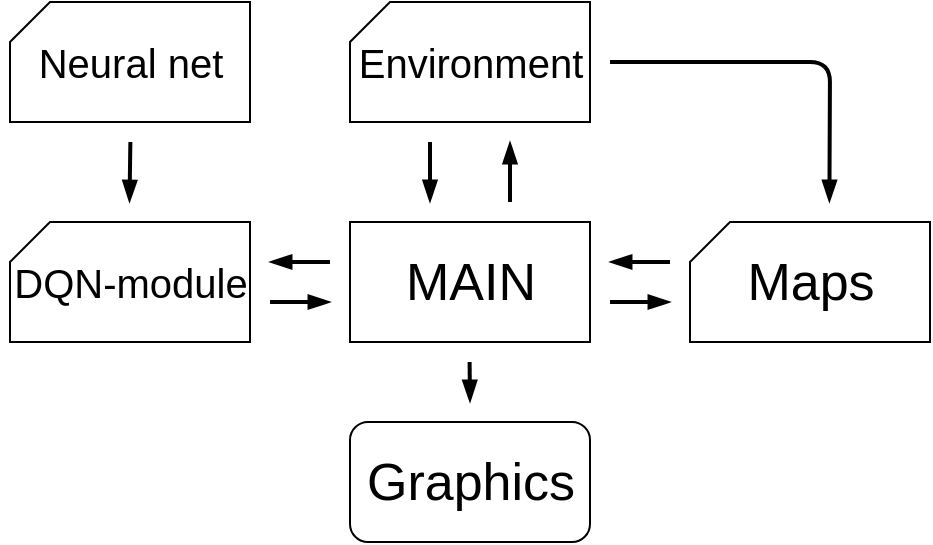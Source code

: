 <mxfile version="14.5.8" type="github">
  <diagram id="qF-c-tcpy4ReVO_NPgXi" name="Page-1">
    <mxGraphModel dx="541" dy="356" grid="1" gridSize="10" guides="1" tooltips="1" connect="1" arrows="1" fold="1" page="1" pageScale="1" pageWidth="1169" pageHeight="827" math="0" shadow="0">
      <root>
        <mxCell id="0" />
        <mxCell id="1" parent="0" />
        <mxCell id="olQdAmLFLzQm87mFBCwn-25" value="" style="rounded=1;whiteSpace=wrap;html=1;fontSize=20;" vertex="1" parent="1">
          <mxGeometry x="520" y="460" width="120" height="60" as="geometry" />
        </mxCell>
        <mxCell id="olQdAmLFLzQm87mFBCwn-1" value="" style="verticalLabelPosition=bottom;verticalAlign=top;html=1;shape=card;whiteSpace=wrap;size=0;arcSize=12;" vertex="1" parent="1">
          <mxGeometry x="520" y="360" width="120" height="60" as="geometry" />
        </mxCell>
        <mxCell id="olQdAmLFLzQm87mFBCwn-2" value="MAIN" style="text;html=1;align=center;verticalAlign=middle;resizable=0;points=[];autosize=1;strokeColor=none;fontSize=26;" vertex="1" parent="1">
          <mxGeometry x="540" y="370" width="80" height="40" as="geometry" />
        </mxCell>
        <mxCell id="olQdAmLFLzQm87mFBCwn-3" value="" style="verticalLabelPosition=bottom;verticalAlign=top;html=1;shape=card;whiteSpace=wrap;size=20;arcSize=12;" vertex="1" parent="1">
          <mxGeometry x="520" y="250" width="120" height="60" as="geometry" />
        </mxCell>
        <mxCell id="olQdAmLFLzQm87mFBCwn-4" value="Environment" style="text;html=1;align=center;verticalAlign=middle;resizable=0;points=[];autosize=1;strokeColor=none;fontSize=20;" vertex="1" parent="1">
          <mxGeometry x="515" y="265" width="130" height="30" as="geometry" />
        </mxCell>
        <mxCell id="olQdAmLFLzQm87mFBCwn-5" value="" style="endArrow=blockThin;html=1;fontSize=26;strokeWidth=2;endFill=1;" edge="1" parent="1">
          <mxGeometry width="50" height="50" relative="1" as="geometry">
            <mxPoint x="600" y="350" as="sourcePoint" />
            <mxPoint x="600" y="320" as="targetPoint" />
          </mxGeometry>
        </mxCell>
        <mxCell id="olQdAmLFLzQm87mFBCwn-6" value="" style="endArrow=blockThin;html=1;fontSize=26;strokeWidth=2;endFill=1;" edge="1" parent="1">
          <mxGeometry width="50" height="50" relative="1" as="geometry">
            <mxPoint x="560" y="320" as="sourcePoint" />
            <mxPoint x="560" y="350" as="targetPoint" />
          </mxGeometry>
        </mxCell>
        <mxCell id="olQdAmLFLzQm87mFBCwn-7" value="" style="verticalLabelPosition=bottom;verticalAlign=top;html=1;shape=card;whiteSpace=wrap;size=20;arcSize=12;" vertex="1" parent="1">
          <mxGeometry x="350" y="360" width="120" height="60" as="geometry" />
        </mxCell>
        <mxCell id="olQdAmLFLzQm87mFBCwn-8" value="" style="endArrow=blockThin;html=1;fontSize=26;strokeWidth=2;endFill=1;" edge="1" parent="1">
          <mxGeometry width="50" height="50" relative="1" as="geometry">
            <mxPoint x="510" y="380" as="sourcePoint" />
            <mxPoint x="480" y="380" as="targetPoint" />
          </mxGeometry>
        </mxCell>
        <mxCell id="olQdAmLFLzQm87mFBCwn-9" value="" style="endArrow=blockThin;html=1;fontSize=26;strokeWidth=2;endFill=1;" edge="1" parent="1">
          <mxGeometry width="50" height="50" relative="1" as="geometry">
            <mxPoint x="480" y="400" as="sourcePoint" />
            <mxPoint x="510" y="400" as="targetPoint" />
            <Array as="points" />
          </mxGeometry>
        </mxCell>
        <mxCell id="olQdAmLFLzQm87mFBCwn-10" value="DQN-module" style="text;html=1;align=center;verticalAlign=middle;resizable=0;points=[];autosize=1;strokeColor=none;fontSize=20;" vertex="1" parent="1">
          <mxGeometry x="345" y="375" width="130" height="30" as="geometry" />
        </mxCell>
        <mxCell id="olQdAmLFLzQm87mFBCwn-11" value="" style="verticalLabelPosition=bottom;verticalAlign=top;html=1;shape=card;whiteSpace=wrap;size=20;arcSize=12;" vertex="1" parent="1">
          <mxGeometry x="350" y="250" width="120" height="60" as="geometry" />
        </mxCell>
        <mxCell id="olQdAmLFLzQm87mFBCwn-12" value="" style="endArrow=blockThin;html=1;fontSize=26;strokeWidth=2;endFill=1;" edge="1" parent="1">
          <mxGeometry width="50" height="50" relative="1" as="geometry">
            <mxPoint x="410.18" y="320" as="sourcePoint" />
            <mxPoint x="409.76" y="350" as="targetPoint" />
            <Array as="points" />
          </mxGeometry>
        </mxCell>
        <mxCell id="olQdAmLFLzQm87mFBCwn-13" value="Neural net" style="text;html=1;align=center;verticalAlign=middle;resizable=0;points=[];autosize=1;strokeColor=none;fontSize=20;" vertex="1" parent="1">
          <mxGeometry x="355" y="265" width="110" height="30" as="geometry" />
        </mxCell>
        <mxCell id="olQdAmLFLzQm87mFBCwn-14" value="" style="verticalLabelPosition=bottom;verticalAlign=top;html=1;shape=card;whiteSpace=wrap;size=20;arcSize=12;" vertex="1" parent="1">
          <mxGeometry x="690" y="360" width="120" height="60" as="geometry" />
        </mxCell>
        <mxCell id="olQdAmLFLzQm87mFBCwn-15" value="Maps" style="text;html=1;align=center;verticalAlign=middle;resizable=0;points=[];autosize=1;strokeColor=none;fontSize=26;" vertex="1" parent="1">
          <mxGeometry x="710" y="370" width="80" height="40" as="geometry" />
        </mxCell>
        <mxCell id="olQdAmLFLzQm87mFBCwn-19" value="" style="endArrow=blockThin;html=1;fontSize=26;strokeWidth=2;endFill=1;jumpSize=6;" edge="1" parent="1">
          <mxGeometry width="50" height="50" relative="1" as="geometry">
            <mxPoint x="650" y="280" as="sourcePoint" />
            <mxPoint x="759.71" y="350" as="targetPoint" />
            <Array as="points">
              <mxPoint x="760" y="280" />
            </Array>
          </mxGeometry>
        </mxCell>
        <mxCell id="olQdAmLFLzQm87mFBCwn-21" value="Graphics" style="text;html=1;align=center;verticalAlign=middle;resizable=0;points=[];autosize=1;strokeColor=none;fontSize=26;" vertex="1" parent="1">
          <mxGeometry x="520" y="470" width="120" height="40" as="geometry" />
        </mxCell>
        <mxCell id="olQdAmLFLzQm87mFBCwn-22" value="" style="endArrow=blockThin;html=1;fontSize=26;strokeWidth=2;endFill=1;" edge="1" parent="1">
          <mxGeometry width="50" height="50" relative="1" as="geometry">
            <mxPoint x="579.8" y="430" as="sourcePoint" />
            <mxPoint x="580" y="450" as="targetPoint" />
          </mxGeometry>
        </mxCell>
        <mxCell id="olQdAmLFLzQm87mFBCwn-23" value="" style="endArrow=blockThin;html=1;fontSize=26;strokeWidth=2;endFill=1;" edge="1" parent="1">
          <mxGeometry width="50" height="50" relative="1" as="geometry">
            <mxPoint x="680" y="380" as="sourcePoint" />
            <mxPoint x="650" y="380" as="targetPoint" />
          </mxGeometry>
        </mxCell>
        <mxCell id="olQdAmLFLzQm87mFBCwn-24" value="" style="endArrow=blockThin;html=1;fontSize=26;strokeWidth=2;endFill=1;" edge="1" parent="1">
          <mxGeometry width="50" height="50" relative="1" as="geometry">
            <mxPoint x="650" y="400" as="sourcePoint" />
            <mxPoint x="680" y="400" as="targetPoint" />
          </mxGeometry>
        </mxCell>
      </root>
    </mxGraphModel>
  </diagram>
</mxfile>
